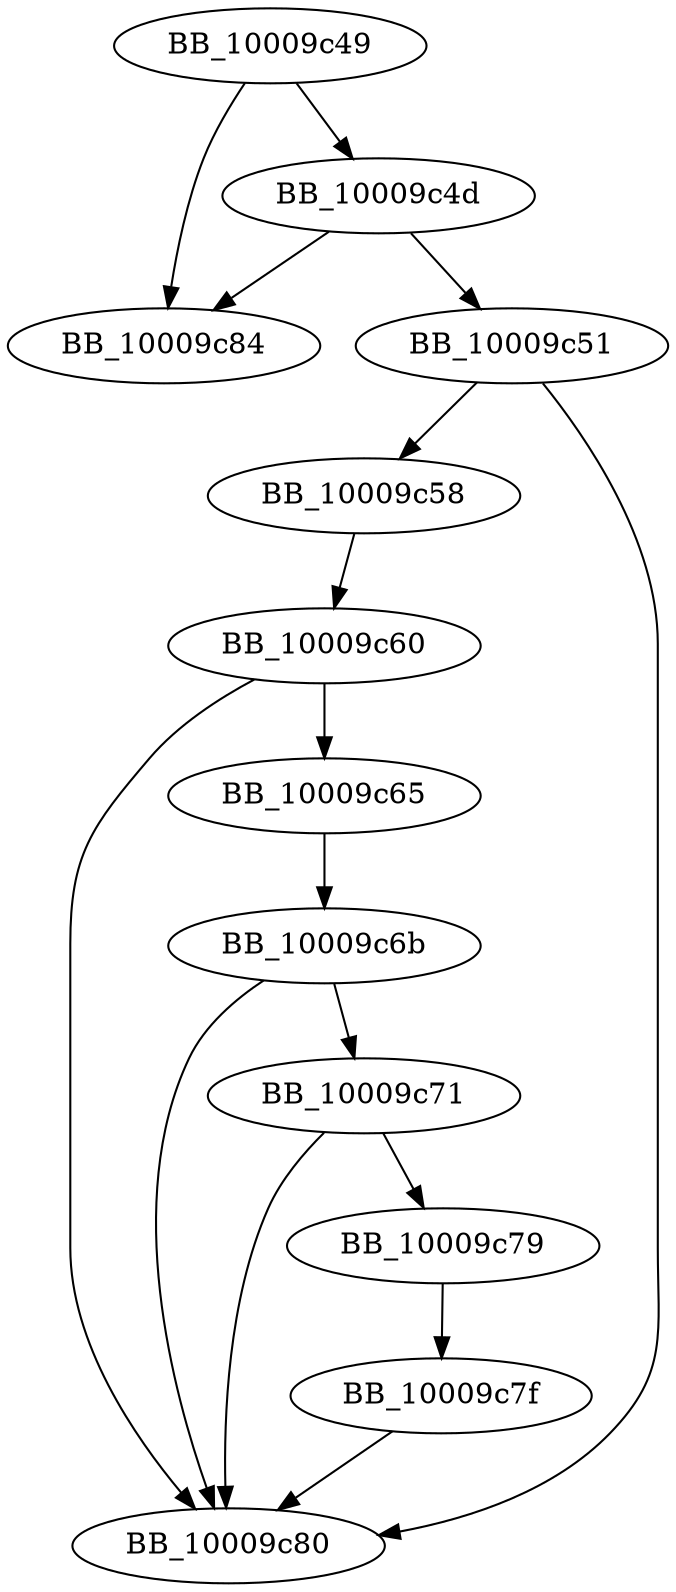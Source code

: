 DiGraph __updatetlocinfoEx_nolock{
BB_10009c49->BB_10009c4d
BB_10009c49->BB_10009c84
BB_10009c4d->BB_10009c51
BB_10009c4d->BB_10009c84
BB_10009c51->BB_10009c58
BB_10009c51->BB_10009c80
BB_10009c58->BB_10009c60
BB_10009c60->BB_10009c65
BB_10009c60->BB_10009c80
BB_10009c65->BB_10009c6b
BB_10009c6b->BB_10009c71
BB_10009c6b->BB_10009c80
BB_10009c71->BB_10009c79
BB_10009c71->BB_10009c80
BB_10009c79->BB_10009c7f
BB_10009c7f->BB_10009c80
}
